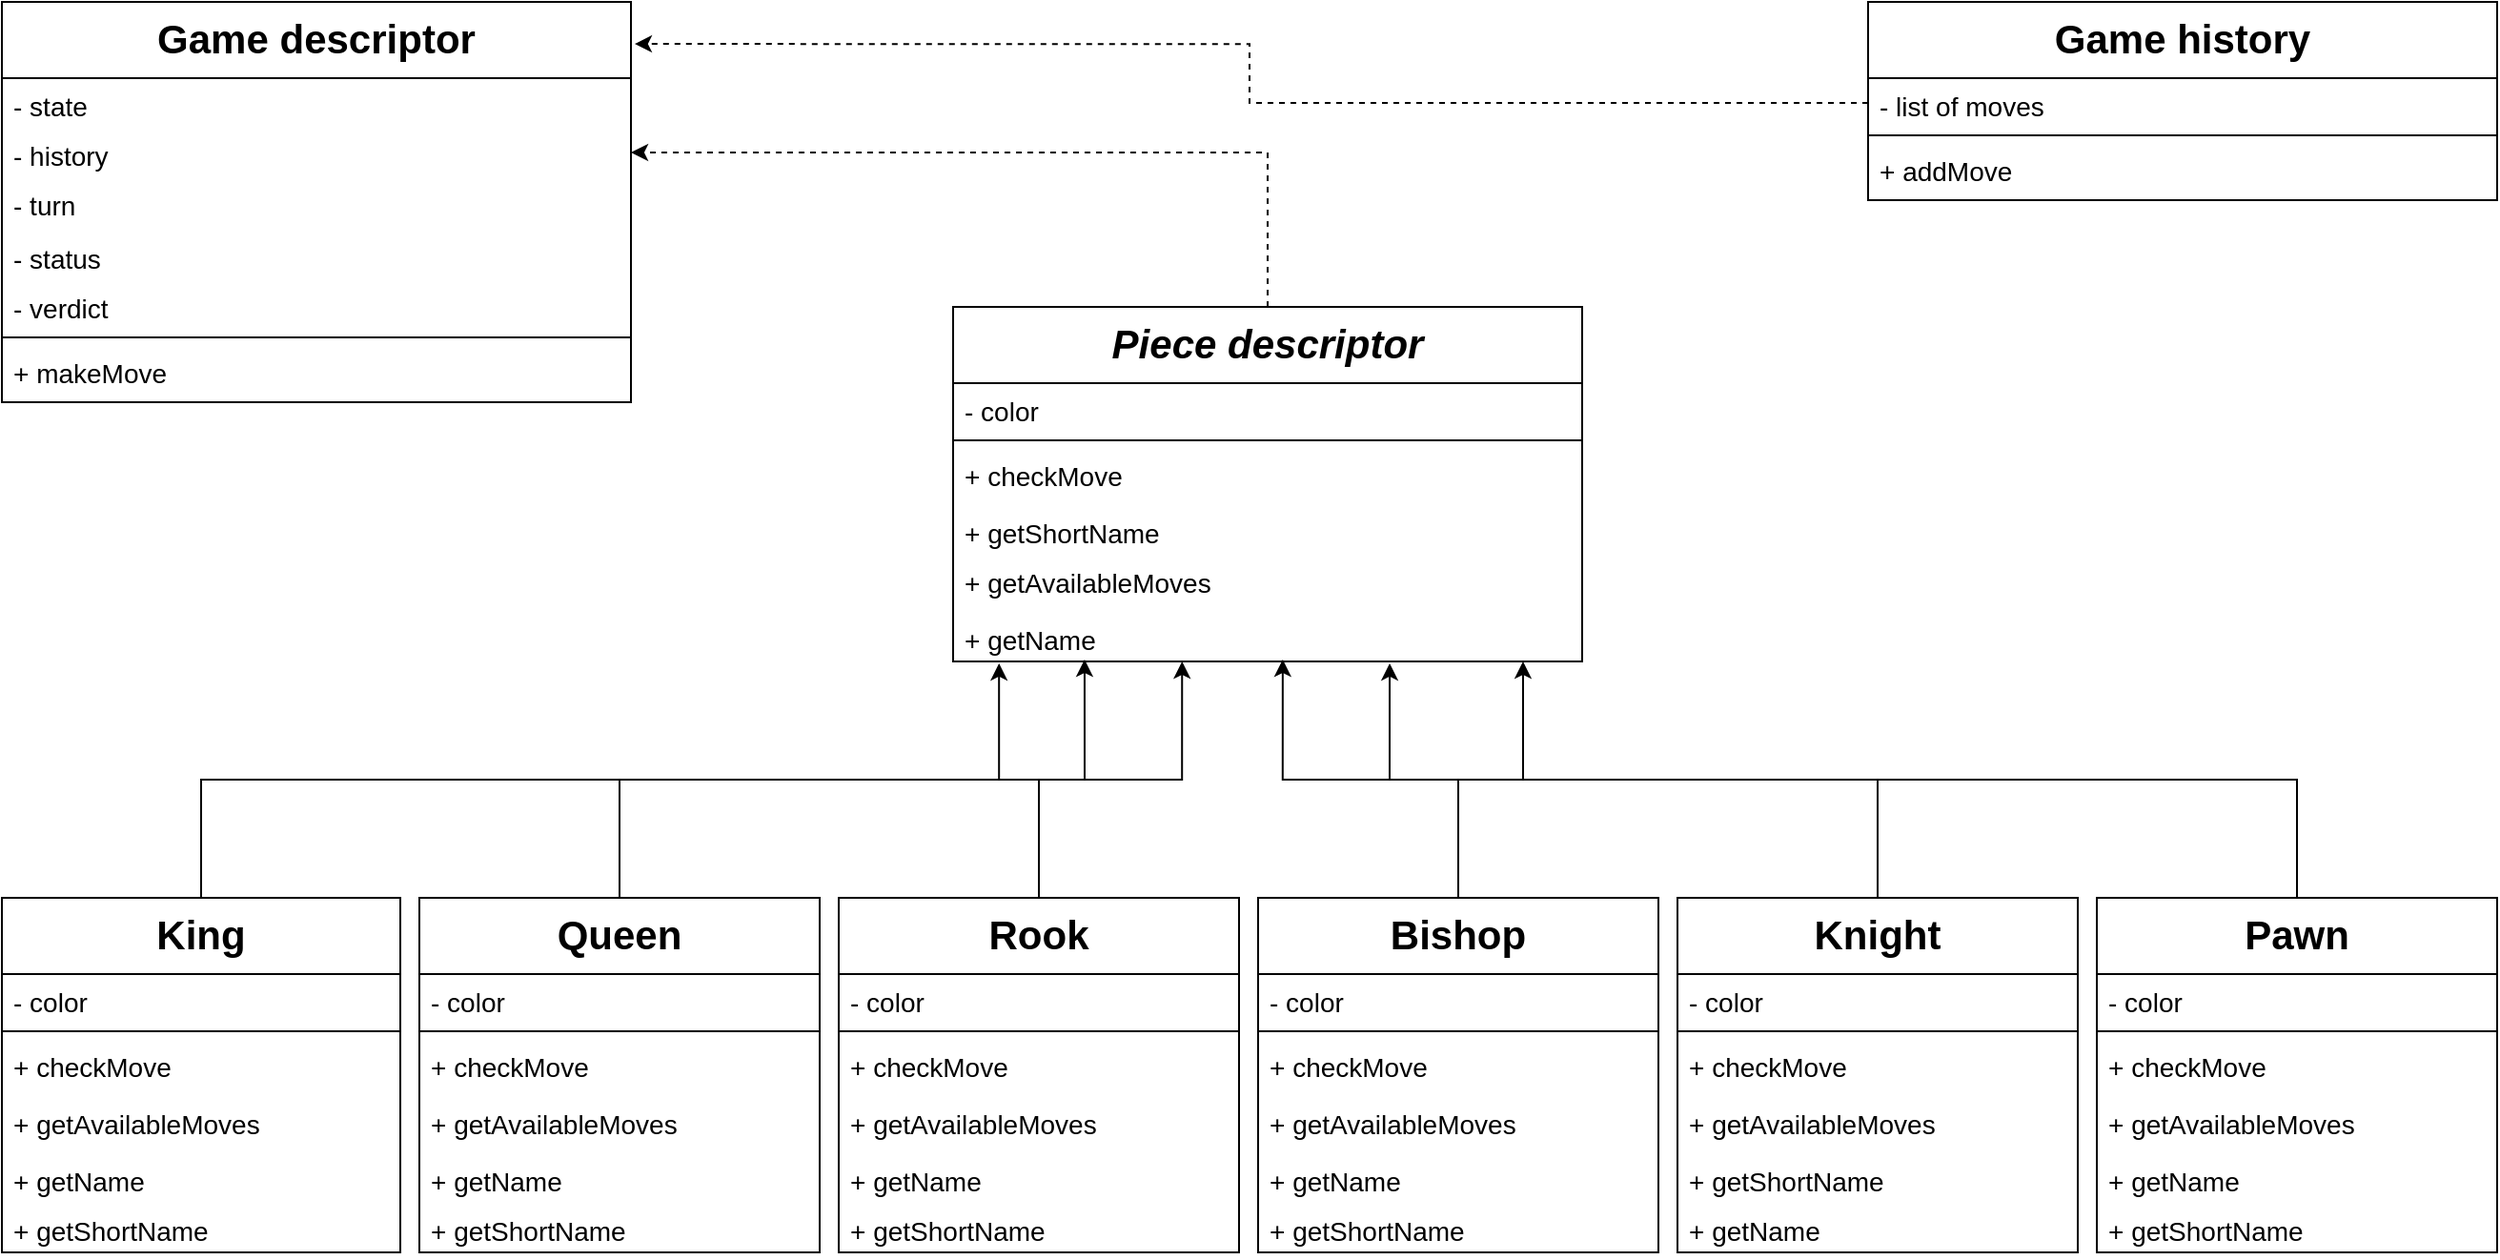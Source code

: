 <mxfile version="20.5.1" type="github">
  <diagram id="C5RBs43oDa-KdzZeNtuy" name="Page-1">
    <mxGraphModel dx="1422" dy="754" grid="1" gridSize="10" guides="1" tooltips="1" connect="1" arrows="1" fold="1" page="1" pageScale="1" pageWidth="1600" pageHeight="900" math="0" shadow="0">
      <root>
        <mxCell id="WIyWlLk6GJQsqaUBKTNV-0" />
        <mxCell id="WIyWlLk6GJQsqaUBKTNV-1" parent="WIyWlLk6GJQsqaUBKTNV-0" />
        <mxCell id="zkfFHV4jXpPFQw0GAbJ--0" value="Game descriptor" style="swimlane;fontStyle=1;align=center;verticalAlign=top;childLayout=stackLayout;horizontal=1;startSize=40;horizontalStack=0;resizeParent=1;resizeLast=0;collapsible=1;marginBottom=0;rounded=0;shadow=0;strokeWidth=1;fontSize=21;" parent="WIyWlLk6GJQsqaUBKTNV-1" vertex="1">
          <mxGeometry x="41" y="40" width="330" height="210" as="geometry">
            <mxRectangle x="230" y="140" width="160" height="26" as="alternateBounds" />
          </mxGeometry>
        </mxCell>
        <mxCell id="zkfFHV4jXpPFQw0GAbJ--1" value="- state" style="text;align=left;verticalAlign=top;spacingLeft=4;spacingRight=4;overflow=hidden;rotatable=0;points=[[0,0.5],[1,0.5]];portConstraint=eastwest;fontSize=14;" parent="zkfFHV4jXpPFQw0GAbJ--0" vertex="1">
          <mxGeometry y="40" width="330" height="26" as="geometry" />
        </mxCell>
        <mxCell id="zkfFHV4jXpPFQw0GAbJ--2" value="- history" style="text;align=left;verticalAlign=top;spacingLeft=4;spacingRight=4;overflow=hidden;rotatable=0;points=[[0,0.5],[1,0.5]];portConstraint=eastwest;rounded=0;shadow=0;html=0;fontSize=14;" parent="zkfFHV4jXpPFQw0GAbJ--0" vertex="1">
          <mxGeometry y="66" width="330" height="26" as="geometry" />
        </mxCell>
        <mxCell id="zkfFHV4jXpPFQw0GAbJ--3" value="- turn" style="text;align=left;verticalAlign=top;spacingLeft=4;spacingRight=4;overflow=hidden;rotatable=0;points=[[0,0.5],[1,0.5]];portConstraint=eastwest;rounded=0;shadow=0;html=0;fontSize=14;" parent="zkfFHV4jXpPFQw0GAbJ--0" vertex="1">
          <mxGeometry y="92" width="330" height="28" as="geometry" />
        </mxCell>
        <mxCell id="sy7QJZwOcxWD2gkU4Z8F-8" value="- status" style="text;align=left;verticalAlign=top;spacingLeft=4;spacingRight=4;overflow=hidden;rotatable=0;points=[[0,0.5],[1,0.5]];portConstraint=eastwest;rounded=0;shadow=0;html=0;fontSize=14;" parent="zkfFHV4jXpPFQw0GAbJ--0" vertex="1">
          <mxGeometry y="120" width="330" height="26" as="geometry" />
        </mxCell>
        <mxCell id="sy7QJZwOcxWD2gkU4Z8F-9" value="- verdict" style="text;align=left;verticalAlign=top;spacingLeft=4;spacingRight=4;overflow=hidden;rotatable=0;points=[[0,0.5],[1,0.5]];portConstraint=eastwest;rounded=0;shadow=0;html=0;fontSize=14;" parent="zkfFHV4jXpPFQw0GAbJ--0" vertex="1">
          <mxGeometry y="146" width="330" height="26" as="geometry" />
        </mxCell>
        <mxCell id="zkfFHV4jXpPFQw0GAbJ--4" value="" style="line;html=1;strokeWidth=1;align=left;verticalAlign=middle;spacingTop=-1;spacingLeft=3;spacingRight=3;rotatable=0;labelPosition=right;points=[];portConstraint=eastwest;" parent="zkfFHV4jXpPFQw0GAbJ--0" vertex="1">
          <mxGeometry y="172" width="330" height="8" as="geometry" />
        </mxCell>
        <mxCell id="zkfFHV4jXpPFQw0GAbJ--5" value="+ makeMove" style="text;align=left;verticalAlign=top;spacingLeft=4;spacingRight=4;overflow=hidden;rotatable=0;points=[[0,0.5],[1,0.5]];portConstraint=eastwest;fontSize=14;" parent="zkfFHV4jXpPFQw0GAbJ--0" vertex="1">
          <mxGeometry y="180" width="330" height="30" as="geometry" />
        </mxCell>
        <mxCell id="sy7QJZwOcxWD2gkU4Z8F-21" value="Game history" style="swimlane;fontStyle=1;align=center;verticalAlign=top;childLayout=stackLayout;horizontal=1;startSize=40;horizontalStack=0;resizeParent=1;resizeLast=0;collapsible=1;marginBottom=0;rounded=0;shadow=0;strokeWidth=1;fontSize=21;" parent="WIyWlLk6GJQsqaUBKTNV-1" vertex="1">
          <mxGeometry x="1020" y="40" width="330" height="104" as="geometry">
            <mxRectangle x="230" y="140" width="160" height="26" as="alternateBounds" />
          </mxGeometry>
        </mxCell>
        <mxCell id="sy7QJZwOcxWD2gkU4Z8F-22" value="- list of moves" style="text;align=left;verticalAlign=top;spacingLeft=4;spacingRight=4;overflow=hidden;rotatable=0;points=[[0,0.5],[1,0.5]];portConstraint=eastwest;fontSize=14;" parent="sy7QJZwOcxWD2gkU4Z8F-21" vertex="1">
          <mxGeometry y="40" width="330" height="26" as="geometry" />
        </mxCell>
        <mxCell id="sy7QJZwOcxWD2gkU4Z8F-27" value="" style="line;html=1;strokeWidth=1;align=left;verticalAlign=middle;spacingTop=-1;spacingLeft=3;spacingRight=3;rotatable=0;labelPosition=right;points=[];portConstraint=eastwest;" parent="sy7QJZwOcxWD2gkU4Z8F-21" vertex="1">
          <mxGeometry y="66" width="330" height="8" as="geometry" />
        </mxCell>
        <mxCell id="sy7QJZwOcxWD2gkU4Z8F-28" value="+ addMove" style="text;align=left;verticalAlign=top;spacingLeft=4;spacingRight=4;overflow=hidden;rotatable=0;points=[[0,0.5],[1,0.5]];portConstraint=eastwest;fontSize=14;" parent="sy7QJZwOcxWD2gkU4Z8F-21" vertex="1">
          <mxGeometry y="74" width="330" height="30" as="geometry" />
        </mxCell>
        <mxCell id="GXtnRJ2uItB1UwxiFgmC-1" style="edgeStyle=orthogonalEdgeStyle;rounded=0;orthogonalLoop=1;jettySize=auto;html=1;exitX=0.5;exitY=0;exitDx=0;exitDy=0;entryX=1;entryY=0.5;entryDx=0;entryDy=0;dashed=1;" parent="WIyWlLk6GJQsqaUBKTNV-1" source="sy7QJZwOcxWD2gkU4Z8F-30" target="zkfFHV4jXpPFQw0GAbJ--2" edge="1">
          <mxGeometry relative="1" as="geometry" />
        </mxCell>
        <mxCell id="sy7QJZwOcxWD2gkU4Z8F-30" value="Piece descriptor" style="swimlane;fontStyle=3;align=center;verticalAlign=top;childLayout=stackLayout;horizontal=1;startSize=40;horizontalStack=0;resizeParent=1;resizeLast=0;collapsible=1;marginBottom=0;rounded=0;shadow=0;strokeWidth=1;fontSize=21;" parent="WIyWlLk6GJQsqaUBKTNV-1" vertex="1">
          <mxGeometry x="540" y="200" width="330" height="186" as="geometry">
            <mxRectangle x="620" y="240" width="160" height="26" as="alternateBounds" />
          </mxGeometry>
        </mxCell>
        <mxCell id="sy7QJZwOcxWD2gkU4Z8F-35" value="- color" style="text;align=left;verticalAlign=top;spacingLeft=4;spacingRight=4;overflow=hidden;rotatable=0;points=[[0,0.5],[1,0.5]];portConstraint=eastwest;rounded=0;shadow=0;html=0;fontSize=14;" parent="sy7QJZwOcxWD2gkU4Z8F-30" vertex="1">
          <mxGeometry y="40" width="330" height="26" as="geometry" />
        </mxCell>
        <mxCell id="sy7QJZwOcxWD2gkU4Z8F-36" value="" style="line;html=1;strokeWidth=1;align=left;verticalAlign=middle;spacingTop=-1;spacingLeft=3;spacingRight=3;rotatable=0;labelPosition=right;points=[];portConstraint=eastwest;" parent="sy7QJZwOcxWD2gkU4Z8F-30" vertex="1">
          <mxGeometry y="66" width="330" height="8" as="geometry" />
        </mxCell>
        <mxCell id="sy7QJZwOcxWD2gkU4Z8F-37" value="+ checkMove" style="text;align=left;verticalAlign=top;spacingLeft=4;spacingRight=4;overflow=hidden;rotatable=0;points=[[0,0.5],[1,0.5]];portConstraint=eastwest;fontSize=14;" parent="sy7QJZwOcxWD2gkU4Z8F-30" vertex="1">
          <mxGeometry y="74" width="330" height="30" as="geometry" />
        </mxCell>
        <mxCell id="GXtnRJ2uItB1UwxiFgmC-2" value="+ getShortName" style="text;align=left;verticalAlign=top;spacingLeft=4;spacingRight=4;overflow=hidden;rotatable=0;points=[[0,0.5],[1,0.5]];portConstraint=eastwest;fontSize=14;" parent="sy7QJZwOcxWD2gkU4Z8F-30" vertex="1">
          <mxGeometry y="104" width="330" height="26" as="geometry" />
        </mxCell>
        <mxCell id="sy7QJZwOcxWD2gkU4Z8F-38" value="+ getAvailableMoves" style="text;align=left;verticalAlign=top;spacingLeft=4;spacingRight=4;overflow=hidden;rotatable=0;points=[[0,0.5],[1,0.5]];portConstraint=eastwest;fontSize=14;" parent="sy7QJZwOcxWD2gkU4Z8F-30" vertex="1">
          <mxGeometry y="130" width="330" height="30" as="geometry" />
        </mxCell>
        <mxCell id="sy7QJZwOcxWD2gkU4Z8F-31" value="+ getName" style="text;align=left;verticalAlign=top;spacingLeft=4;spacingRight=4;overflow=hidden;rotatable=0;points=[[0,0.5],[1,0.5]];portConstraint=eastwest;fontSize=14;" parent="sy7QJZwOcxWD2gkU4Z8F-30" vertex="1">
          <mxGeometry y="160" width="330" height="26" as="geometry" />
        </mxCell>
        <mxCell id="sy7QJZwOcxWD2gkU4Z8F-85" style="edgeStyle=orthogonalEdgeStyle;rounded=0;orthogonalLoop=1;jettySize=auto;html=1;exitX=0.5;exitY=0;exitDx=0;exitDy=0;fontSize=14;entryX=0.073;entryY=1.038;entryDx=0;entryDy=0;entryPerimeter=0;" parent="WIyWlLk6GJQsqaUBKTNV-1" source="sy7QJZwOcxWD2gkU4Z8F-40" target="sy7QJZwOcxWD2gkU4Z8F-31" edge="1">
          <mxGeometry relative="1" as="geometry">
            <mxPoint x="550" y="390" as="targetPoint" />
          </mxGeometry>
        </mxCell>
        <mxCell id="sy7QJZwOcxWD2gkU4Z8F-40" value="King" style="swimlane;fontStyle=1;align=center;verticalAlign=top;childLayout=stackLayout;horizontal=1;startSize=40;horizontalStack=0;resizeParent=1;resizeLast=0;collapsible=1;marginBottom=0;rounded=0;shadow=0;strokeWidth=1;fontSize=21;" parent="WIyWlLk6GJQsqaUBKTNV-1" vertex="1">
          <mxGeometry x="41" y="510" width="209" height="186" as="geometry">
            <mxRectangle x="620" y="240" width="160" height="26" as="alternateBounds" />
          </mxGeometry>
        </mxCell>
        <mxCell id="sy7QJZwOcxWD2gkU4Z8F-42" value="- color" style="text;align=left;verticalAlign=top;spacingLeft=4;spacingRight=4;overflow=hidden;rotatable=0;points=[[0,0.5],[1,0.5]];portConstraint=eastwest;rounded=0;shadow=0;html=0;fontSize=14;" parent="sy7QJZwOcxWD2gkU4Z8F-40" vertex="1">
          <mxGeometry y="40" width="209" height="26" as="geometry" />
        </mxCell>
        <mxCell id="sy7QJZwOcxWD2gkU4Z8F-43" value="" style="line;html=1;strokeWidth=1;align=left;verticalAlign=middle;spacingTop=-1;spacingLeft=3;spacingRight=3;rotatable=0;labelPosition=right;points=[];portConstraint=eastwest;" parent="sy7QJZwOcxWD2gkU4Z8F-40" vertex="1">
          <mxGeometry y="66" width="209" height="8" as="geometry" />
        </mxCell>
        <mxCell id="sy7QJZwOcxWD2gkU4Z8F-44" value="+ checkMove" style="text;align=left;verticalAlign=top;spacingLeft=4;spacingRight=4;overflow=hidden;rotatable=0;points=[[0,0.5],[1,0.5]];portConstraint=eastwest;fontSize=14;" parent="sy7QJZwOcxWD2gkU4Z8F-40" vertex="1">
          <mxGeometry y="74" width="209" height="30" as="geometry" />
        </mxCell>
        <mxCell id="sy7QJZwOcxWD2gkU4Z8F-45" value="+ getAvailableMoves" style="text;align=left;verticalAlign=top;spacingLeft=4;spacingRight=4;overflow=hidden;rotatable=0;points=[[0,0.5],[1,0.5]];portConstraint=eastwest;fontSize=14;" parent="sy7QJZwOcxWD2gkU4Z8F-40" vertex="1">
          <mxGeometry y="104" width="209" height="30" as="geometry" />
        </mxCell>
        <mxCell id="alKfNViNOMnH0vc5ri3P-1" value="+ getName" style="text;align=left;verticalAlign=top;spacingLeft=4;spacingRight=4;overflow=hidden;rotatable=0;points=[[0,0.5],[1,0.5]];portConstraint=eastwest;fontSize=14;" vertex="1" parent="sy7QJZwOcxWD2gkU4Z8F-40">
          <mxGeometry y="134" width="209" height="26" as="geometry" />
        </mxCell>
        <mxCell id="alKfNViNOMnH0vc5ri3P-0" value="+ getShortName" style="text;align=left;verticalAlign=top;spacingLeft=4;spacingRight=4;overflow=hidden;rotatable=0;points=[[0,0.5],[1,0.5]];portConstraint=eastwest;fontSize=14;" vertex="1" parent="sy7QJZwOcxWD2gkU4Z8F-40">
          <mxGeometry y="160" width="209" height="26" as="geometry" />
        </mxCell>
        <mxCell id="sy7QJZwOcxWD2gkU4Z8F-86" style="edgeStyle=orthogonalEdgeStyle;rounded=0;orthogonalLoop=1;jettySize=auto;html=1;fontSize=14;entryX=0.209;entryY=0.962;entryDx=0;entryDy=0;entryPerimeter=0;" parent="WIyWlLk6GJQsqaUBKTNV-1" source="sy7QJZwOcxWD2gkU4Z8F-46" target="sy7QJZwOcxWD2gkU4Z8F-31" edge="1">
          <mxGeometry relative="1" as="geometry">
            <mxPoint x="611" y="330" as="targetPoint" />
          </mxGeometry>
        </mxCell>
        <mxCell id="sy7QJZwOcxWD2gkU4Z8F-46" value="Queen" style="swimlane;fontStyle=1;align=center;verticalAlign=top;childLayout=stackLayout;horizontal=1;startSize=40;horizontalStack=0;resizeParent=1;resizeLast=0;collapsible=1;marginBottom=0;rounded=0;shadow=0;strokeWidth=1;fontSize=21;" parent="WIyWlLk6GJQsqaUBKTNV-1" vertex="1">
          <mxGeometry x="260" y="510" width="210" height="186" as="geometry">
            <mxRectangle x="620" y="240" width="160" height="26" as="alternateBounds" />
          </mxGeometry>
        </mxCell>
        <mxCell id="sy7QJZwOcxWD2gkU4Z8F-47" value="- color" style="text;align=left;verticalAlign=top;spacingLeft=4;spacingRight=4;overflow=hidden;rotatable=0;points=[[0,0.5],[1,0.5]];portConstraint=eastwest;rounded=0;shadow=0;html=0;fontSize=14;" parent="sy7QJZwOcxWD2gkU4Z8F-46" vertex="1">
          <mxGeometry y="40" width="210" height="26" as="geometry" />
        </mxCell>
        <mxCell id="sy7QJZwOcxWD2gkU4Z8F-48" value="" style="line;html=1;strokeWidth=1;align=left;verticalAlign=middle;spacingTop=-1;spacingLeft=3;spacingRight=3;rotatable=0;labelPosition=right;points=[];portConstraint=eastwest;" parent="sy7QJZwOcxWD2gkU4Z8F-46" vertex="1">
          <mxGeometry y="66" width="210" height="8" as="geometry" />
        </mxCell>
        <mxCell id="sy7QJZwOcxWD2gkU4Z8F-49" value="+ checkMove" style="text;align=left;verticalAlign=top;spacingLeft=4;spacingRight=4;overflow=hidden;rotatable=0;points=[[0,0.5],[1,0.5]];portConstraint=eastwest;fontSize=14;" parent="sy7QJZwOcxWD2gkU4Z8F-46" vertex="1">
          <mxGeometry y="74" width="210" height="30" as="geometry" />
        </mxCell>
        <mxCell id="sy7QJZwOcxWD2gkU4Z8F-50" value="+ getAvailableMoves" style="text;align=left;verticalAlign=top;spacingLeft=4;spacingRight=4;overflow=hidden;rotatable=0;points=[[0,0.5],[1,0.5]];portConstraint=eastwest;fontSize=14;" parent="sy7QJZwOcxWD2gkU4Z8F-46" vertex="1">
          <mxGeometry y="104" width="210" height="30" as="geometry" />
        </mxCell>
        <mxCell id="alKfNViNOMnH0vc5ri3P-2" value="+ getName" style="text;align=left;verticalAlign=top;spacingLeft=4;spacingRight=4;overflow=hidden;rotatable=0;points=[[0,0.5],[1,0.5]];portConstraint=eastwest;fontSize=14;" vertex="1" parent="sy7QJZwOcxWD2gkU4Z8F-46">
          <mxGeometry y="134" width="210" height="26" as="geometry" />
        </mxCell>
        <mxCell id="alKfNViNOMnH0vc5ri3P-3" value="+ getShortName" style="text;align=left;verticalAlign=top;spacingLeft=4;spacingRight=4;overflow=hidden;rotatable=0;points=[[0,0.5],[1,0.5]];portConstraint=eastwest;fontSize=14;" vertex="1" parent="sy7QJZwOcxWD2gkU4Z8F-46">
          <mxGeometry y="160" width="210" height="26" as="geometry" />
        </mxCell>
        <mxCell id="sy7QJZwOcxWD2gkU4Z8F-97" style="edgeStyle=orthogonalEdgeStyle;rounded=0;orthogonalLoop=1;jettySize=auto;html=1;fontSize=14;entryX=0.364;entryY=1;entryDx=0;entryDy=0;entryPerimeter=0;" parent="WIyWlLk6GJQsqaUBKTNV-1" source="sy7QJZwOcxWD2gkU4Z8F-51" target="sy7QJZwOcxWD2gkU4Z8F-31" edge="1">
          <mxGeometry relative="1" as="geometry">
            <mxPoint x="677" y="330" as="targetPoint" />
          </mxGeometry>
        </mxCell>
        <mxCell id="sy7QJZwOcxWD2gkU4Z8F-51" value="Rook" style="swimlane;fontStyle=1;align=center;verticalAlign=top;childLayout=stackLayout;horizontal=1;startSize=40;horizontalStack=0;resizeParent=1;resizeLast=0;collapsible=1;marginBottom=0;rounded=0;shadow=0;strokeWidth=1;fontSize=21;" parent="WIyWlLk6GJQsqaUBKTNV-1" vertex="1">
          <mxGeometry x="480" y="510" width="210" height="186" as="geometry">
            <mxRectangle x="620" y="240" width="160" height="26" as="alternateBounds" />
          </mxGeometry>
        </mxCell>
        <mxCell id="sy7QJZwOcxWD2gkU4Z8F-52" value="- color" style="text;align=left;verticalAlign=top;spacingLeft=4;spacingRight=4;overflow=hidden;rotatable=0;points=[[0,0.5],[1,0.5]];portConstraint=eastwest;rounded=0;shadow=0;html=0;fontSize=14;" parent="sy7QJZwOcxWD2gkU4Z8F-51" vertex="1">
          <mxGeometry y="40" width="210" height="26" as="geometry" />
        </mxCell>
        <mxCell id="sy7QJZwOcxWD2gkU4Z8F-53" value="" style="line;html=1;strokeWidth=1;align=left;verticalAlign=middle;spacingTop=-1;spacingLeft=3;spacingRight=3;rotatable=0;labelPosition=right;points=[];portConstraint=eastwest;" parent="sy7QJZwOcxWD2gkU4Z8F-51" vertex="1">
          <mxGeometry y="66" width="210" height="8" as="geometry" />
        </mxCell>
        <mxCell id="sy7QJZwOcxWD2gkU4Z8F-54" value="+ checkMove" style="text;align=left;verticalAlign=top;spacingLeft=4;spacingRight=4;overflow=hidden;rotatable=0;points=[[0,0.5],[1,0.5]];portConstraint=eastwest;fontSize=14;" parent="sy7QJZwOcxWD2gkU4Z8F-51" vertex="1">
          <mxGeometry y="74" width="210" height="30" as="geometry" />
        </mxCell>
        <mxCell id="sy7QJZwOcxWD2gkU4Z8F-55" value="+ getAvailableMoves" style="text;align=left;verticalAlign=top;spacingLeft=4;spacingRight=4;overflow=hidden;rotatable=0;points=[[0,0.5],[1,0.5]];portConstraint=eastwest;fontSize=14;" parent="sy7QJZwOcxWD2gkU4Z8F-51" vertex="1">
          <mxGeometry y="104" width="210" height="30" as="geometry" />
        </mxCell>
        <mxCell id="alKfNViNOMnH0vc5ri3P-4" value="+ getName" style="text;align=left;verticalAlign=top;spacingLeft=4;spacingRight=4;overflow=hidden;rotatable=0;points=[[0,0.5],[1,0.5]];portConstraint=eastwest;fontSize=14;" vertex="1" parent="sy7QJZwOcxWD2gkU4Z8F-51">
          <mxGeometry y="134" width="210" height="26" as="geometry" />
        </mxCell>
        <mxCell id="alKfNViNOMnH0vc5ri3P-5" value="+ getShortName" style="text;align=left;verticalAlign=top;spacingLeft=4;spacingRight=4;overflow=hidden;rotatable=0;points=[[0,0.5],[1,0.5]];portConstraint=eastwest;fontSize=14;" vertex="1" parent="sy7QJZwOcxWD2gkU4Z8F-51">
          <mxGeometry y="160" width="210" height="26" as="geometry" />
        </mxCell>
        <mxCell id="sy7QJZwOcxWD2gkU4Z8F-96" style="edgeStyle=orthogonalEdgeStyle;rounded=0;orthogonalLoop=1;jettySize=auto;html=1;fontSize=14;entryX=0.524;entryY=0.962;entryDx=0;entryDy=0;entryPerimeter=0;" parent="WIyWlLk6GJQsqaUBKTNV-1" source="sy7QJZwOcxWD2gkU4Z8F-56" target="sy7QJZwOcxWD2gkU4Z8F-31" edge="1">
          <mxGeometry relative="1" as="geometry">
            <mxPoint x="715" y="330" as="targetPoint" />
          </mxGeometry>
        </mxCell>
        <mxCell id="sy7QJZwOcxWD2gkU4Z8F-56" value="Bishop" style="swimlane;fontStyle=1;align=center;verticalAlign=top;childLayout=stackLayout;horizontal=1;startSize=40;horizontalStack=0;resizeParent=1;resizeLast=0;collapsible=1;marginBottom=0;rounded=0;shadow=0;strokeWidth=1;fontSize=21;" parent="WIyWlLk6GJQsqaUBKTNV-1" vertex="1">
          <mxGeometry x="700" y="510" width="210" height="186" as="geometry">
            <mxRectangle x="620" y="240" width="160" height="26" as="alternateBounds" />
          </mxGeometry>
        </mxCell>
        <mxCell id="sy7QJZwOcxWD2gkU4Z8F-57" value="- color" style="text;align=left;verticalAlign=top;spacingLeft=4;spacingRight=4;overflow=hidden;rotatable=0;points=[[0,0.5],[1,0.5]];portConstraint=eastwest;rounded=0;shadow=0;html=0;fontSize=14;" parent="sy7QJZwOcxWD2gkU4Z8F-56" vertex="1">
          <mxGeometry y="40" width="210" height="26" as="geometry" />
        </mxCell>
        <mxCell id="sy7QJZwOcxWD2gkU4Z8F-58" value="" style="line;html=1;strokeWidth=1;align=left;verticalAlign=middle;spacingTop=-1;spacingLeft=3;spacingRight=3;rotatable=0;labelPosition=right;points=[];portConstraint=eastwest;" parent="sy7QJZwOcxWD2gkU4Z8F-56" vertex="1">
          <mxGeometry y="66" width="210" height="8" as="geometry" />
        </mxCell>
        <mxCell id="sy7QJZwOcxWD2gkU4Z8F-59" value="+ checkMove" style="text;align=left;verticalAlign=top;spacingLeft=4;spacingRight=4;overflow=hidden;rotatable=0;points=[[0,0.5],[1,0.5]];portConstraint=eastwest;fontSize=14;" parent="sy7QJZwOcxWD2gkU4Z8F-56" vertex="1">
          <mxGeometry y="74" width="210" height="30" as="geometry" />
        </mxCell>
        <mxCell id="sy7QJZwOcxWD2gkU4Z8F-60" value="+ getAvailableMoves" style="text;align=left;verticalAlign=top;spacingLeft=4;spacingRight=4;overflow=hidden;rotatable=0;points=[[0,0.5],[1,0.5]];portConstraint=eastwest;fontSize=14;" parent="sy7QJZwOcxWD2gkU4Z8F-56" vertex="1">
          <mxGeometry y="104" width="210" height="30" as="geometry" />
        </mxCell>
        <mxCell id="alKfNViNOMnH0vc5ri3P-6" value="+ getName" style="text;align=left;verticalAlign=top;spacingLeft=4;spacingRight=4;overflow=hidden;rotatable=0;points=[[0,0.5],[1,0.5]];portConstraint=eastwest;fontSize=14;" vertex="1" parent="sy7QJZwOcxWD2gkU4Z8F-56">
          <mxGeometry y="134" width="210" height="26" as="geometry" />
        </mxCell>
        <mxCell id="alKfNViNOMnH0vc5ri3P-7" value="+ getShortName" style="text;align=left;verticalAlign=top;spacingLeft=4;spacingRight=4;overflow=hidden;rotatable=0;points=[[0,0.5],[1,0.5]];portConstraint=eastwest;fontSize=14;" vertex="1" parent="sy7QJZwOcxWD2gkU4Z8F-56">
          <mxGeometry y="160" width="210" height="26" as="geometry" />
        </mxCell>
        <mxCell id="sy7QJZwOcxWD2gkU4Z8F-95" style="edgeStyle=orthogonalEdgeStyle;rounded=0;orthogonalLoop=1;jettySize=auto;html=1;exitX=0.5;exitY=0;exitDx=0;exitDy=0;fontSize=14;entryX=0.694;entryY=1.038;entryDx=0;entryDy=0;entryPerimeter=0;" parent="WIyWlLk6GJQsqaUBKTNV-1" source="sy7QJZwOcxWD2gkU4Z8F-61" target="sy7QJZwOcxWD2gkU4Z8F-31" edge="1">
          <mxGeometry relative="1" as="geometry">
            <mxPoint x="780" y="330" as="targetPoint" />
          </mxGeometry>
        </mxCell>
        <mxCell id="sy7QJZwOcxWD2gkU4Z8F-61" value="Knight" style="swimlane;fontStyle=1;align=center;verticalAlign=top;childLayout=stackLayout;horizontal=1;startSize=40;horizontalStack=0;resizeParent=1;resizeLast=0;collapsible=1;marginBottom=0;rounded=0;shadow=0;strokeWidth=1;fontSize=21;" parent="WIyWlLk6GJQsqaUBKTNV-1" vertex="1">
          <mxGeometry x="920" y="510" width="210" height="186" as="geometry">
            <mxRectangle x="620" y="240" width="160" height="26" as="alternateBounds" />
          </mxGeometry>
        </mxCell>
        <mxCell id="sy7QJZwOcxWD2gkU4Z8F-62" value="- color" style="text;align=left;verticalAlign=top;spacingLeft=4;spacingRight=4;overflow=hidden;rotatable=0;points=[[0,0.5],[1,0.5]];portConstraint=eastwest;rounded=0;shadow=0;html=0;fontSize=14;" parent="sy7QJZwOcxWD2gkU4Z8F-61" vertex="1">
          <mxGeometry y="40" width="210" height="26" as="geometry" />
        </mxCell>
        <mxCell id="sy7QJZwOcxWD2gkU4Z8F-63" value="" style="line;html=1;strokeWidth=1;align=left;verticalAlign=middle;spacingTop=-1;spacingLeft=3;spacingRight=3;rotatable=0;labelPosition=right;points=[];portConstraint=eastwest;" parent="sy7QJZwOcxWD2gkU4Z8F-61" vertex="1">
          <mxGeometry y="66" width="210" height="8" as="geometry" />
        </mxCell>
        <mxCell id="sy7QJZwOcxWD2gkU4Z8F-64" value="+ checkMove" style="text;align=left;verticalAlign=top;spacingLeft=4;spacingRight=4;overflow=hidden;rotatable=0;points=[[0,0.5],[1,0.5]];portConstraint=eastwest;fontSize=14;" parent="sy7QJZwOcxWD2gkU4Z8F-61" vertex="1">
          <mxGeometry y="74" width="210" height="30" as="geometry" />
        </mxCell>
        <mxCell id="sy7QJZwOcxWD2gkU4Z8F-65" value="+ getAvailableMoves" style="text;align=left;verticalAlign=top;spacingLeft=4;spacingRight=4;overflow=hidden;rotatable=0;points=[[0,0.5],[1,0.5]];portConstraint=eastwest;fontSize=14;" parent="sy7QJZwOcxWD2gkU4Z8F-61" vertex="1">
          <mxGeometry y="104" width="210" height="30" as="geometry" />
        </mxCell>
        <mxCell id="alKfNViNOMnH0vc5ri3P-9" value="+ getShortName" style="text;align=left;verticalAlign=top;spacingLeft=4;spacingRight=4;overflow=hidden;rotatable=0;points=[[0,0.5],[1,0.5]];portConstraint=eastwest;fontSize=14;" vertex="1" parent="sy7QJZwOcxWD2gkU4Z8F-61">
          <mxGeometry y="134" width="210" height="26" as="geometry" />
        </mxCell>
        <mxCell id="alKfNViNOMnH0vc5ri3P-8" value="+ getName" style="text;align=left;verticalAlign=top;spacingLeft=4;spacingRight=4;overflow=hidden;rotatable=0;points=[[0,0.5],[1,0.5]];portConstraint=eastwest;fontSize=14;" vertex="1" parent="sy7QJZwOcxWD2gkU4Z8F-61">
          <mxGeometry y="160" width="210" height="26" as="geometry" />
        </mxCell>
        <mxCell id="sy7QJZwOcxWD2gkU4Z8F-87" style="edgeStyle=orthogonalEdgeStyle;rounded=0;orthogonalLoop=1;jettySize=auto;html=1;exitX=0.5;exitY=0;exitDx=0;exitDy=0;fontSize=14;entryX=0.906;entryY=1;entryDx=0;entryDy=0;entryPerimeter=0;" parent="WIyWlLk6GJQsqaUBKTNV-1" source="sy7QJZwOcxWD2gkU4Z8F-66" target="sy7QJZwOcxWD2gkU4Z8F-31" edge="1">
          <mxGeometry relative="1" as="geometry">
            <mxPoint x="850" y="330" as="targetPoint" />
          </mxGeometry>
        </mxCell>
        <mxCell id="sy7QJZwOcxWD2gkU4Z8F-66" value="Pawn" style="swimlane;fontStyle=1;align=center;verticalAlign=top;childLayout=stackLayout;horizontal=1;startSize=40;horizontalStack=0;resizeParent=1;resizeLast=0;collapsible=1;marginBottom=0;rounded=0;shadow=0;strokeWidth=1;fontSize=21;" parent="WIyWlLk6GJQsqaUBKTNV-1" vertex="1">
          <mxGeometry x="1140" y="510" width="210" height="186" as="geometry">
            <mxRectangle x="620" y="240" width="160" height="26" as="alternateBounds" />
          </mxGeometry>
        </mxCell>
        <mxCell id="sy7QJZwOcxWD2gkU4Z8F-67" value="- color" style="text;align=left;verticalAlign=top;spacingLeft=4;spacingRight=4;overflow=hidden;rotatable=0;points=[[0,0.5],[1,0.5]];portConstraint=eastwest;rounded=0;shadow=0;html=0;fontSize=14;" parent="sy7QJZwOcxWD2gkU4Z8F-66" vertex="1">
          <mxGeometry y="40" width="210" height="26" as="geometry" />
        </mxCell>
        <mxCell id="sy7QJZwOcxWD2gkU4Z8F-68" value="" style="line;html=1;strokeWidth=1;align=left;verticalAlign=middle;spacingTop=-1;spacingLeft=3;spacingRight=3;rotatable=0;labelPosition=right;points=[];portConstraint=eastwest;" parent="sy7QJZwOcxWD2gkU4Z8F-66" vertex="1">
          <mxGeometry y="66" width="210" height="8" as="geometry" />
        </mxCell>
        <mxCell id="sy7QJZwOcxWD2gkU4Z8F-69" value="+ checkMove" style="text;align=left;verticalAlign=top;spacingLeft=4;spacingRight=4;overflow=hidden;rotatable=0;points=[[0,0.5],[1,0.5]];portConstraint=eastwest;fontSize=14;" parent="sy7QJZwOcxWD2gkU4Z8F-66" vertex="1">
          <mxGeometry y="74" width="210" height="30" as="geometry" />
        </mxCell>
        <mxCell id="sy7QJZwOcxWD2gkU4Z8F-70" value="+ getAvailableMoves" style="text;align=left;verticalAlign=top;spacingLeft=4;spacingRight=4;overflow=hidden;rotatable=0;points=[[0,0.5],[1,0.5]];portConstraint=eastwest;fontSize=14;" parent="sy7QJZwOcxWD2gkU4Z8F-66" vertex="1">
          <mxGeometry y="104" width="210" height="30" as="geometry" />
        </mxCell>
        <mxCell id="alKfNViNOMnH0vc5ri3P-10" value="+ getName" style="text;align=left;verticalAlign=top;spacingLeft=4;spacingRight=4;overflow=hidden;rotatable=0;points=[[0,0.5],[1,0.5]];portConstraint=eastwest;fontSize=14;" vertex="1" parent="sy7QJZwOcxWD2gkU4Z8F-66">
          <mxGeometry y="134" width="210" height="26" as="geometry" />
        </mxCell>
        <mxCell id="alKfNViNOMnH0vc5ri3P-11" value="+ getShortName" style="text;align=left;verticalAlign=top;spacingLeft=4;spacingRight=4;overflow=hidden;rotatable=0;points=[[0,0.5],[1,0.5]];portConstraint=eastwest;fontSize=14;" vertex="1" parent="sy7QJZwOcxWD2gkU4Z8F-66">
          <mxGeometry y="160" width="210" height="26" as="geometry" />
        </mxCell>
        <mxCell id="GXtnRJ2uItB1UwxiFgmC-0" style="edgeStyle=orthogonalEdgeStyle;rounded=0;orthogonalLoop=1;jettySize=auto;html=1;exitX=0;exitY=0.5;exitDx=0;exitDy=0;entryX=1.006;entryY=0.105;entryDx=0;entryDy=0;entryPerimeter=0;dashed=1;" parent="WIyWlLk6GJQsqaUBKTNV-1" source="sy7QJZwOcxWD2gkU4Z8F-22" target="zkfFHV4jXpPFQw0GAbJ--0" edge="1">
          <mxGeometry relative="1" as="geometry" />
        </mxCell>
      </root>
    </mxGraphModel>
  </diagram>
</mxfile>
